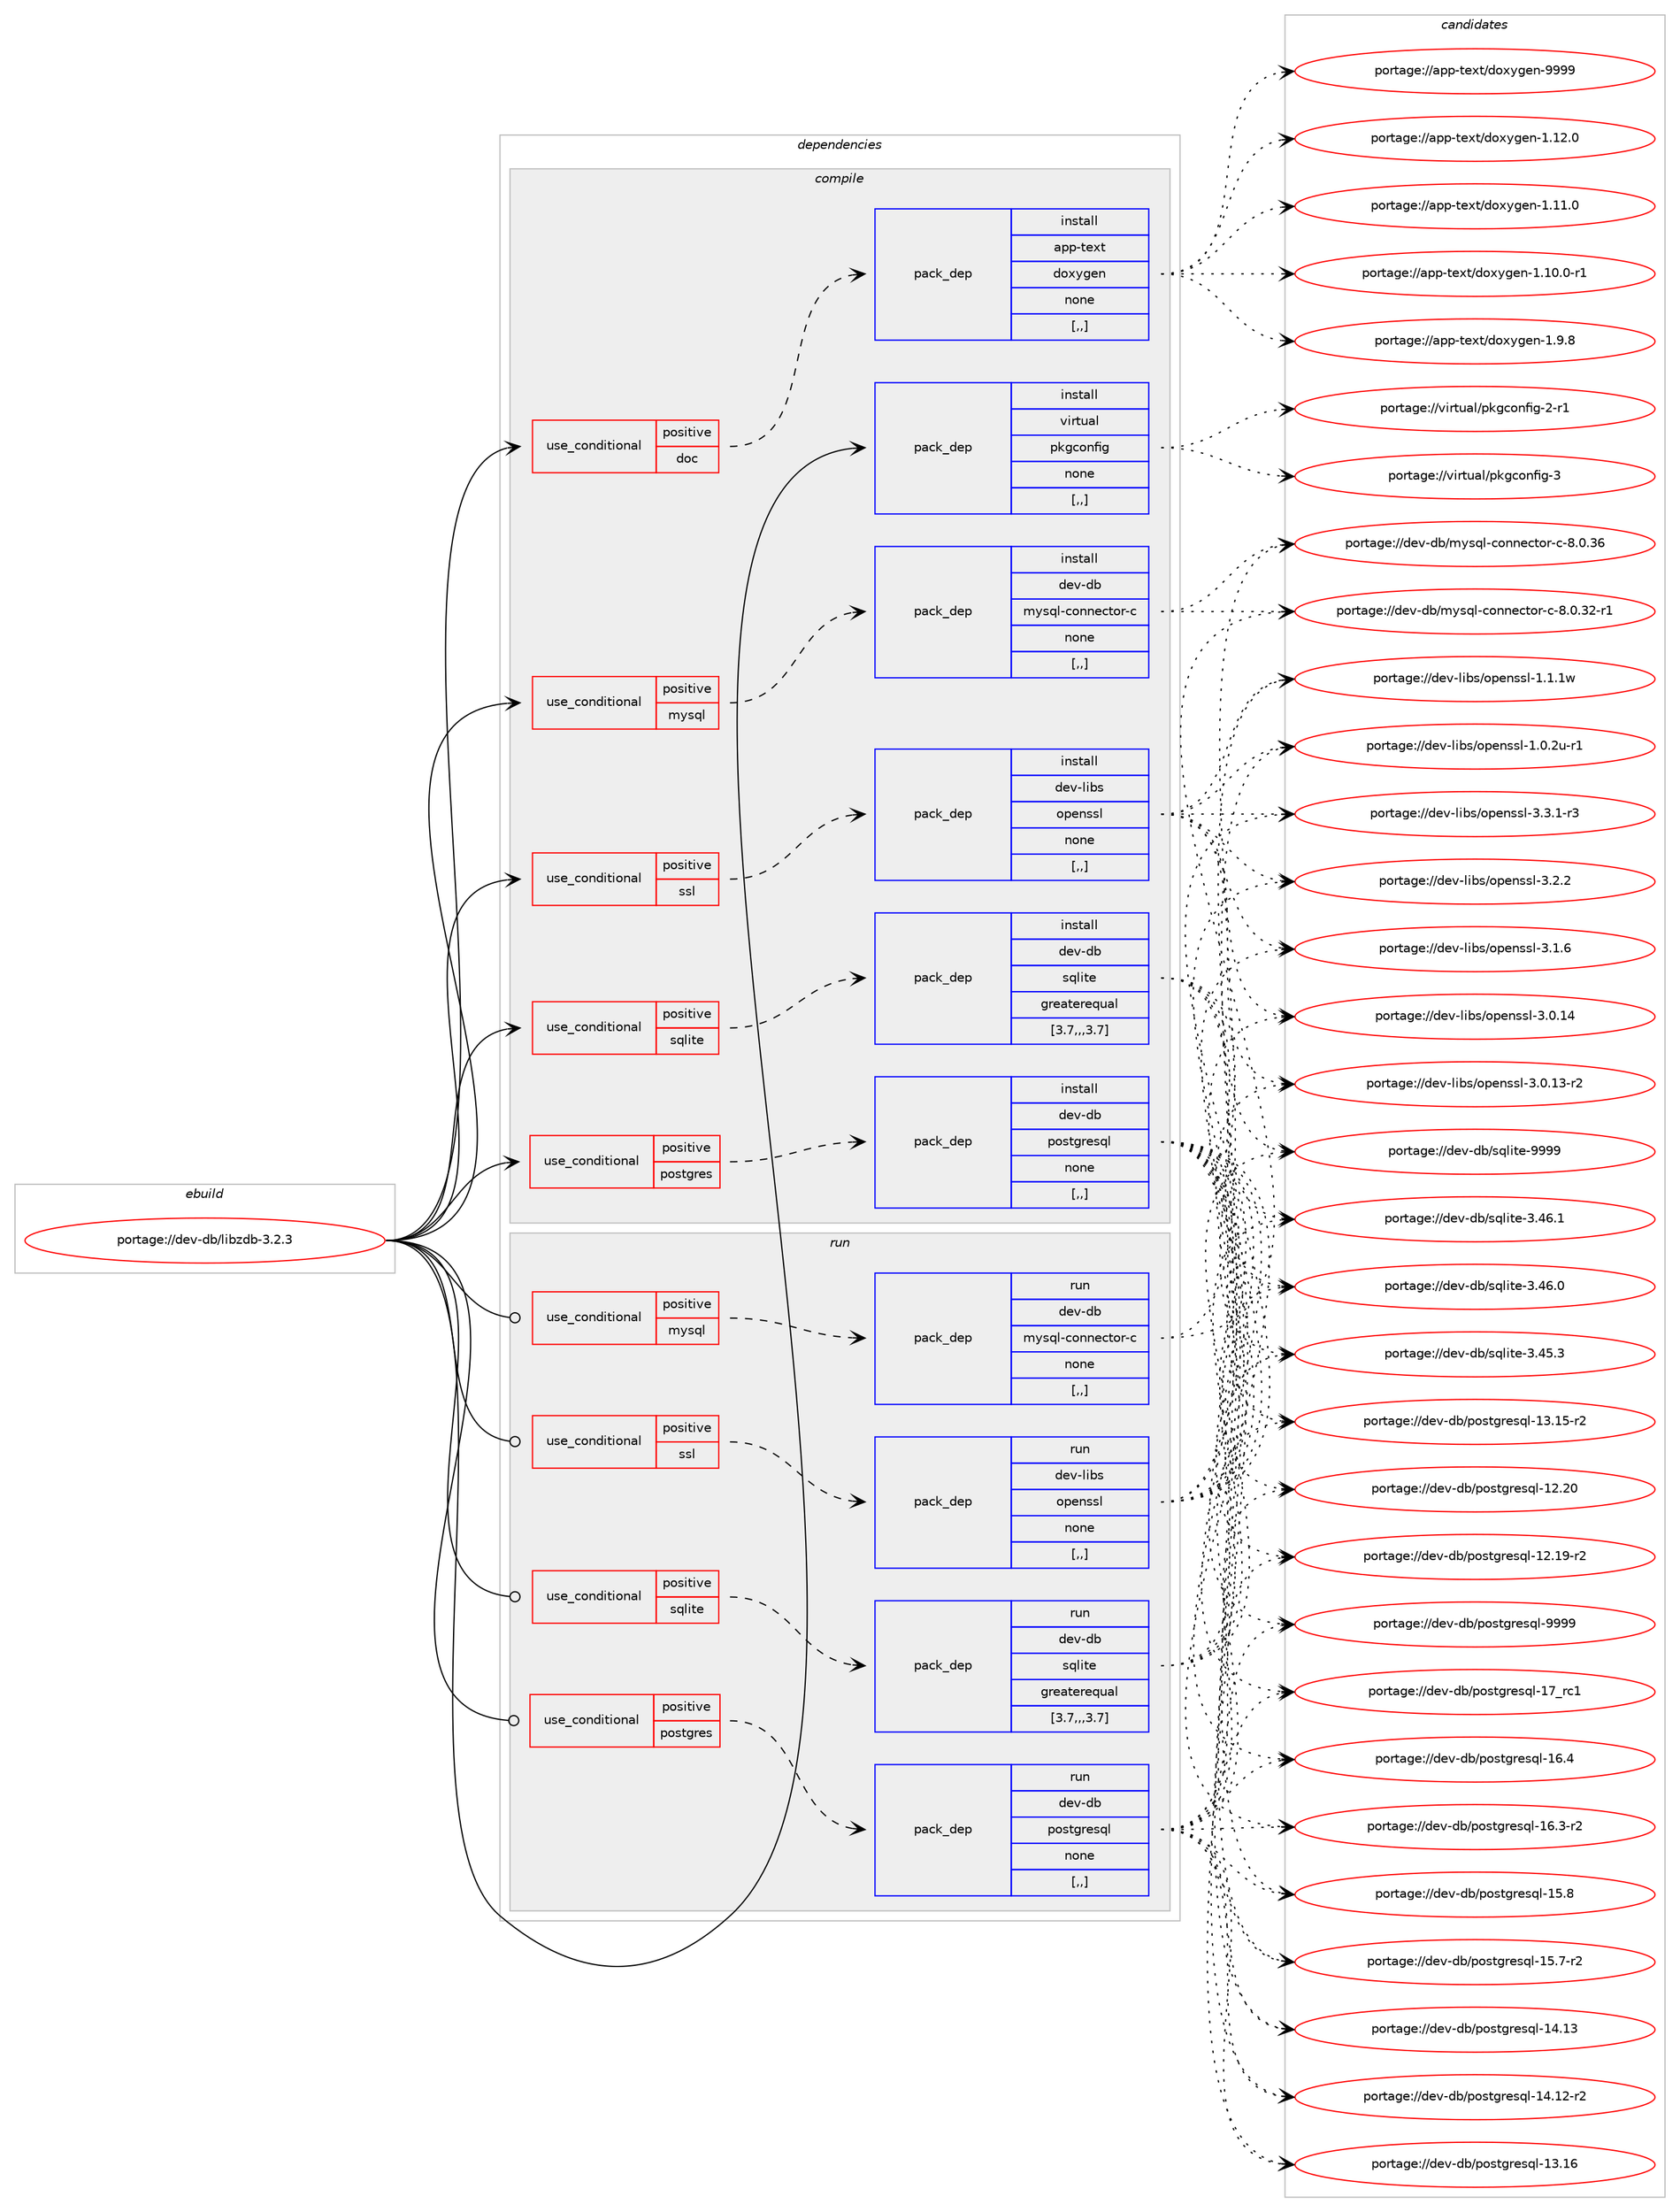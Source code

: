 digraph prolog {

# *************
# Graph options
# *************

newrank=true;
concentrate=true;
compound=true;
graph [rankdir=LR,fontname=Helvetica,fontsize=10,ranksep=1.5];#, ranksep=2.5, nodesep=0.2];
edge  [arrowhead=vee];
node  [fontname=Helvetica,fontsize=10];

# **********
# The ebuild
# **********

subgraph cluster_leftcol {
color=gray;
label=<<i>ebuild</i>>;
id [label="portage://dev-db/libzdb-3.2.3", color=red, width=4, href="../dev-db/libzdb-3.2.3.svg"];
}

# ****************
# The dependencies
# ****************

subgraph cluster_midcol {
color=gray;
label=<<i>dependencies</i>>;
subgraph cluster_compile {
fillcolor="#eeeeee";
style=filled;
label=<<i>compile</i>>;
subgraph cond147045 {
dependency559563 [label=<<TABLE BORDER="0" CELLBORDER="1" CELLSPACING="0" CELLPADDING="4"><TR><TD ROWSPAN="3" CELLPADDING="10">use_conditional</TD></TR><TR><TD>positive</TD></TR><TR><TD>doc</TD></TR></TABLE>>, shape=none, color=red];
subgraph pack407992 {
dependency559564 [label=<<TABLE BORDER="0" CELLBORDER="1" CELLSPACING="0" CELLPADDING="4" WIDTH="220"><TR><TD ROWSPAN="6" CELLPADDING="30">pack_dep</TD></TR><TR><TD WIDTH="110">install</TD></TR><TR><TD>app-text</TD></TR><TR><TD>doxygen</TD></TR><TR><TD>none</TD></TR><TR><TD>[,,]</TD></TR></TABLE>>, shape=none, color=blue];
}
dependency559563:e -> dependency559564:w [weight=20,style="dashed",arrowhead="vee"];
}
id:e -> dependency559563:w [weight=20,style="solid",arrowhead="vee"];
subgraph cond147046 {
dependency559565 [label=<<TABLE BORDER="0" CELLBORDER="1" CELLSPACING="0" CELLPADDING="4"><TR><TD ROWSPAN="3" CELLPADDING="10">use_conditional</TD></TR><TR><TD>positive</TD></TR><TR><TD>mysql</TD></TR></TABLE>>, shape=none, color=red];
subgraph pack407993 {
dependency559566 [label=<<TABLE BORDER="0" CELLBORDER="1" CELLSPACING="0" CELLPADDING="4" WIDTH="220"><TR><TD ROWSPAN="6" CELLPADDING="30">pack_dep</TD></TR><TR><TD WIDTH="110">install</TD></TR><TR><TD>dev-db</TD></TR><TR><TD>mysql-connector-c</TD></TR><TR><TD>none</TD></TR><TR><TD>[,,]</TD></TR></TABLE>>, shape=none, color=blue];
}
dependency559565:e -> dependency559566:w [weight=20,style="dashed",arrowhead="vee"];
}
id:e -> dependency559565:w [weight=20,style="solid",arrowhead="vee"];
subgraph cond147047 {
dependency559567 [label=<<TABLE BORDER="0" CELLBORDER="1" CELLSPACING="0" CELLPADDING="4"><TR><TD ROWSPAN="3" CELLPADDING="10">use_conditional</TD></TR><TR><TD>positive</TD></TR><TR><TD>postgres</TD></TR></TABLE>>, shape=none, color=red];
subgraph pack407994 {
dependency559568 [label=<<TABLE BORDER="0" CELLBORDER="1" CELLSPACING="0" CELLPADDING="4" WIDTH="220"><TR><TD ROWSPAN="6" CELLPADDING="30">pack_dep</TD></TR><TR><TD WIDTH="110">install</TD></TR><TR><TD>dev-db</TD></TR><TR><TD>postgresql</TD></TR><TR><TD>none</TD></TR><TR><TD>[,,]</TD></TR></TABLE>>, shape=none, color=blue];
}
dependency559567:e -> dependency559568:w [weight=20,style="dashed",arrowhead="vee"];
}
id:e -> dependency559567:w [weight=20,style="solid",arrowhead="vee"];
subgraph cond147048 {
dependency559569 [label=<<TABLE BORDER="0" CELLBORDER="1" CELLSPACING="0" CELLPADDING="4"><TR><TD ROWSPAN="3" CELLPADDING="10">use_conditional</TD></TR><TR><TD>positive</TD></TR><TR><TD>sqlite</TD></TR></TABLE>>, shape=none, color=red];
subgraph pack407995 {
dependency559570 [label=<<TABLE BORDER="0" CELLBORDER="1" CELLSPACING="0" CELLPADDING="4" WIDTH="220"><TR><TD ROWSPAN="6" CELLPADDING="30">pack_dep</TD></TR><TR><TD WIDTH="110">install</TD></TR><TR><TD>dev-db</TD></TR><TR><TD>sqlite</TD></TR><TR><TD>greaterequal</TD></TR><TR><TD>[3.7,,,3.7]</TD></TR></TABLE>>, shape=none, color=blue];
}
dependency559569:e -> dependency559570:w [weight=20,style="dashed",arrowhead="vee"];
}
id:e -> dependency559569:w [weight=20,style="solid",arrowhead="vee"];
subgraph cond147049 {
dependency559571 [label=<<TABLE BORDER="0" CELLBORDER="1" CELLSPACING="0" CELLPADDING="4"><TR><TD ROWSPAN="3" CELLPADDING="10">use_conditional</TD></TR><TR><TD>positive</TD></TR><TR><TD>ssl</TD></TR></TABLE>>, shape=none, color=red];
subgraph pack407996 {
dependency559572 [label=<<TABLE BORDER="0" CELLBORDER="1" CELLSPACING="0" CELLPADDING="4" WIDTH="220"><TR><TD ROWSPAN="6" CELLPADDING="30">pack_dep</TD></TR><TR><TD WIDTH="110">install</TD></TR><TR><TD>dev-libs</TD></TR><TR><TD>openssl</TD></TR><TR><TD>none</TD></TR><TR><TD>[,,]</TD></TR></TABLE>>, shape=none, color=blue];
}
dependency559571:e -> dependency559572:w [weight=20,style="dashed",arrowhead="vee"];
}
id:e -> dependency559571:w [weight=20,style="solid",arrowhead="vee"];
subgraph pack407997 {
dependency559573 [label=<<TABLE BORDER="0" CELLBORDER="1" CELLSPACING="0" CELLPADDING="4" WIDTH="220"><TR><TD ROWSPAN="6" CELLPADDING="30">pack_dep</TD></TR><TR><TD WIDTH="110">install</TD></TR><TR><TD>virtual</TD></TR><TR><TD>pkgconfig</TD></TR><TR><TD>none</TD></TR><TR><TD>[,,]</TD></TR></TABLE>>, shape=none, color=blue];
}
id:e -> dependency559573:w [weight=20,style="solid",arrowhead="vee"];
}
subgraph cluster_compileandrun {
fillcolor="#eeeeee";
style=filled;
label=<<i>compile and run</i>>;
}
subgraph cluster_run {
fillcolor="#eeeeee";
style=filled;
label=<<i>run</i>>;
subgraph cond147050 {
dependency559574 [label=<<TABLE BORDER="0" CELLBORDER="1" CELLSPACING="0" CELLPADDING="4"><TR><TD ROWSPAN="3" CELLPADDING="10">use_conditional</TD></TR><TR><TD>positive</TD></TR><TR><TD>mysql</TD></TR></TABLE>>, shape=none, color=red];
subgraph pack407998 {
dependency559575 [label=<<TABLE BORDER="0" CELLBORDER="1" CELLSPACING="0" CELLPADDING="4" WIDTH="220"><TR><TD ROWSPAN="6" CELLPADDING="30">pack_dep</TD></TR><TR><TD WIDTH="110">run</TD></TR><TR><TD>dev-db</TD></TR><TR><TD>mysql-connector-c</TD></TR><TR><TD>none</TD></TR><TR><TD>[,,]</TD></TR></TABLE>>, shape=none, color=blue];
}
dependency559574:e -> dependency559575:w [weight=20,style="dashed",arrowhead="vee"];
}
id:e -> dependency559574:w [weight=20,style="solid",arrowhead="odot"];
subgraph cond147051 {
dependency559576 [label=<<TABLE BORDER="0" CELLBORDER="1" CELLSPACING="0" CELLPADDING="4"><TR><TD ROWSPAN="3" CELLPADDING="10">use_conditional</TD></TR><TR><TD>positive</TD></TR><TR><TD>postgres</TD></TR></TABLE>>, shape=none, color=red];
subgraph pack407999 {
dependency559577 [label=<<TABLE BORDER="0" CELLBORDER="1" CELLSPACING="0" CELLPADDING="4" WIDTH="220"><TR><TD ROWSPAN="6" CELLPADDING="30">pack_dep</TD></TR><TR><TD WIDTH="110">run</TD></TR><TR><TD>dev-db</TD></TR><TR><TD>postgresql</TD></TR><TR><TD>none</TD></TR><TR><TD>[,,]</TD></TR></TABLE>>, shape=none, color=blue];
}
dependency559576:e -> dependency559577:w [weight=20,style="dashed",arrowhead="vee"];
}
id:e -> dependency559576:w [weight=20,style="solid",arrowhead="odot"];
subgraph cond147052 {
dependency559578 [label=<<TABLE BORDER="0" CELLBORDER="1" CELLSPACING="0" CELLPADDING="4"><TR><TD ROWSPAN="3" CELLPADDING="10">use_conditional</TD></TR><TR><TD>positive</TD></TR><TR><TD>sqlite</TD></TR></TABLE>>, shape=none, color=red];
subgraph pack408000 {
dependency559579 [label=<<TABLE BORDER="0" CELLBORDER="1" CELLSPACING="0" CELLPADDING="4" WIDTH="220"><TR><TD ROWSPAN="6" CELLPADDING="30">pack_dep</TD></TR><TR><TD WIDTH="110">run</TD></TR><TR><TD>dev-db</TD></TR><TR><TD>sqlite</TD></TR><TR><TD>greaterequal</TD></TR><TR><TD>[3.7,,,3.7]</TD></TR></TABLE>>, shape=none, color=blue];
}
dependency559578:e -> dependency559579:w [weight=20,style="dashed",arrowhead="vee"];
}
id:e -> dependency559578:w [weight=20,style="solid",arrowhead="odot"];
subgraph cond147053 {
dependency559580 [label=<<TABLE BORDER="0" CELLBORDER="1" CELLSPACING="0" CELLPADDING="4"><TR><TD ROWSPAN="3" CELLPADDING="10">use_conditional</TD></TR><TR><TD>positive</TD></TR><TR><TD>ssl</TD></TR></TABLE>>, shape=none, color=red];
subgraph pack408001 {
dependency559581 [label=<<TABLE BORDER="0" CELLBORDER="1" CELLSPACING="0" CELLPADDING="4" WIDTH="220"><TR><TD ROWSPAN="6" CELLPADDING="30">pack_dep</TD></TR><TR><TD WIDTH="110">run</TD></TR><TR><TD>dev-libs</TD></TR><TR><TD>openssl</TD></TR><TR><TD>none</TD></TR><TR><TD>[,,]</TD></TR></TABLE>>, shape=none, color=blue];
}
dependency559580:e -> dependency559581:w [weight=20,style="dashed",arrowhead="vee"];
}
id:e -> dependency559580:w [weight=20,style="solid",arrowhead="odot"];
}
}

# **************
# The candidates
# **************

subgraph cluster_choices {
rank=same;
color=gray;
label=<<i>candidates</i>>;

subgraph choice407992 {
color=black;
nodesep=1;
choice9711211245116101120116471001111201211031011104557575757 [label="portage://app-text/doxygen-9999", color=red, width=4,href="../app-text/doxygen-9999.svg"];
choice97112112451161011201164710011112012110310111045494649504648 [label="portage://app-text/doxygen-1.12.0", color=red, width=4,href="../app-text/doxygen-1.12.0.svg"];
choice97112112451161011201164710011112012110310111045494649494648 [label="portage://app-text/doxygen-1.11.0", color=red, width=4,href="../app-text/doxygen-1.11.0.svg"];
choice971121124511610112011647100111120121103101110454946494846484511449 [label="portage://app-text/doxygen-1.10.0-r1", color=red, width=4,href="../app-text/doxygen-1.10.0-r1.svg"];
choice971121124511610112011647100111120121103101110454946574656 [label="portage://app-text/doxygen-1.9.8", color=red, width=4,href="../app-text/doxygen-1.9.8.svg"];
dependency559564:e -> choice9711211245116101120116471001111201211031011104557575757:w [style=dotted,weight="100"];
dependency559564:e -> choice97112112451161011201164710011112012110310111045494649504648:w [style=dotted,weight="100"];
dependency559564:e -> choice97112112451161011201164710011112012110310111045494649494648:w [style=dotted,weight="100"];
dependency559564:e -> choice971121124511610112011647100111120121103101110454946494846484511449:w [style=dotted,weight="100"];
dependency559564:e -> choice971121124511610112011647100111120121103101110454946574656:w [style=dotted,weight="100"];
}
subgraph choice407993 {
color=black;
nodesep=1;
choice100101118451009847109121115113108459911111011010199116111114459945564648465154 [label="portage://dev-db/mysql-connector-c-8.0.36", color=red, width=4,href="../dev-db/mysql-connector-c-8.0.36.svg"];
choice1001011184510098471091211151131084599111110110101991161111144599455646484651504511449 [label="portage://dev-db/mysql-connector-c-8.0.32-r1", color=red, width=4,href="../dev-db/mysql-connector-c-8.0.32-r1.svg"];
dependency559566:e -> choice100101118451009847109121115113108459911111011010199116111114459945564648465154:w [style=dotted,weight="100"];
dependency559566:e -> choice1001011184510098471091211151131084599111110110101991161111144599455646484651504511449:w [style=dotted,weight="100"];
}
subgraph choice407994 {
color=black;
nodesep=1;
choice1001011184510098471121111151161031141011151131084557575757 [label="portage://dev-db/postgresql-9999", color=red, width=4,href="../dev-db/postgresql-9999.svg"];
choice100101118451009847112111115116103114101115113108454955951149949 [label="portage://dev-db/postgresql-17_rc1", color=red, width=4,href="../dev-db/postgresql-17_rc1.svg"];
choice1001011184510098471121111151161031141011151131084549544652 [label="portage://dev-db/postgresql-16.4", color=red, width=4,href="../dev-db/postgresql-16.4.svg"];
choice10010111845100984711211111511610311410111511310845495446514511450 [label="portage://dev-db/postgresql-16.3-r2", color=red, width=4,href="../dev-db/postgresql-16.3-r2.svg"];
choice1001011184510098471121111151161031141011151131084549534656 [label="portage://dev-db/postgresql-15.8", color=red, width=4,href="../dev-db/postgresql-15.8.svg"];
choice10010111845100984711211111511610311410111511310845495346554511450 [label="portage://dev-db/postgresql-15.7-r2", color=red, width=4,href="../dev-db/postgresql-15.7-r2.svg"];
choice100101118451009847112111115116103114101115113108454952464951 [label="portage://dev-db/postgresql-14.13", color=red, width=4,href="../dev-db/postgresql-14.13.svg"];
choice1001011184510098471121111151161031141011151131084549524649504511450 [label="portage://dev-db/postgresql-14.12-r2", color=red, width=4,href="../dev-db/postgresql-14.12-r2.svg"];
choice100101118451009847112111115116103114101115113108454951464954 [label="portage://dev-db/postgresql-13.16", color=red, width=4,href="../dev-db/postgresql-13.16.svg"];
choice1001011184510098471121111151161031141011151131084549514649534511450 [label="portage://dev-db/postgresql-13.15-r2", color=red, width=4,href="../dev-db/postgresql-13.15-r2.svg"];
choice100101118451009847112111115116103114101115113108454950465048 [label="portage://dev-db/postgresql-12.20", color=red, width=4,href="../dev-db/postgresql-12.20.svg"];
choice1001011184510098471121111151161031141011151131084549504649574511450 [label="portage://dev-db/postgresql-12.19-r2", color=red, width=4,href="../dev-db/postgresql-12.19-r2.svg"];
dependency559568:e -> choice1001011184510098471121111151161031141011151131084557575757:w [style=dotted,weight="100"];
dependency559568:e -> choice100101118451009847112111115116103114101115113108454955951149949:w [style=dotted,weight="100"];
dependency559568:e -> choice1001011184510098471121111151161031141011151131084549544652:w [style=dotted,weight="100"];
dependency559568:e -> choice10010111845100984711211111511610311410111511310845495446514511450:w [style=dotted,weight="100"];
dependency559568:e -> choice1001011184510098471121111151161031141011151131084549534656:w [style=dotted,weight="100"];
dependency559568:e -> choice10010111845100984711211111511610311410111511310845495346554511450:w [style=dotted,weight="100"];
dependency559568:e -> choice100101118451009847112111115116103114101115113108454952464951:w [style=dotted,weight="100"];
dependency559568:e -> choice1001011184510098471121111151161031141011151131084549524649504511450:w [style=dotted,weight="100"];
dependency559568:e -> choice100101118451009847112111115116103114101115113108454951464954:w [style=dotted,weight="100"];
dependency559568:e -> choice1001011184510098471121111151161031141011151131084549514649534511450:w [style=dotted,weight="100"];
dependency559568:e -> choice100101118451009847112111115116103114101115113108454950465048:w [style=dotted,weight="100"];
dependency559568:e -> choice1001011184510098471121111151161031141011151131084549504649574511450:w [style=dotted,weight="100"];
}
subgraph choice407995 {
color=black;
nodesep=1;
choice1001011184510098471151131081051161014557575757 [label="portage://dev-db/sqlite-9999", color=red, width=4,href="../dev-db/sqlite-9999.svg"];
choice10010111845100984711511310810511610145514652544649 [label="portage://dev-db/sqlite-3.46.1", color=red, width=4,href="../dev-db/sqlite-3.46.1.svg"];
choice10010111845100984711511310810511610145514652544648 [label="portage://dev-db/sqlite-3.46.0", color=red, width=4,href="../dev-db/sqlite-3.46.0.svg"];
choice10010111845100984711511310810511610145514652534651 [label="portage://dev-db/sqlite-3.45.3", color=red, width=4,href="../dev-db/sqlite-3.45.3.svg"];
dependency559570:e -> choice1001011184510098471151131081051161014557575757:w [style=dotted,weight="100"];
dependency559570:e -> choice10010111845100984711511310810511610145514652544649:w [style=dotted,weight="100"];
dependency559570:e -> choice10010111845100984711511310810511610145514652544648:w [style=dotted,weight="100"];
dependency559570:e -> choice10010111845100984711511310810511610145514652534651:w [style=dotted,weight="100"];
}
subgraph choice407996 {
color=black;
nodesep=1;
choice1001011184510810598115471111121011101151151084551465146494511451 [label="portage://dev-libs/openssl-3.3.1-r3", color=red, width=4,href="../dev-libs/openssl-3.3.1-r3.svg"];
choice100101118451081059811547111112101110115115108455146504650 [label="portage://dev-libs/openssl-3.2.2", color=red, width=4,href="../dev-libs/openssl-3.2.2.svg"];
choice100101118451081059811547111112101110115115108455146494654 [label="portage://dev-libs/openssl-3.1.6", color=red, width=4,href="../dev-libs/openssl-3.1.6.svg"];
choice10010111845108105981154711111210111011511510845514648464952 [label="portage://dev-libs/openssl-3.0.14", color=red, width=4,href="../dev-libs/openssl-3.0.14.svg"];
choice100101118451081059811547111112101110115115108455146484649514511450 [label="portage://dev-libs/openssl-3.0.13-r2", color=red, width=4,href="../dev-libs/openssl-3.0.13-r2.svg"];
choice100101118451081059811547111112101110115115108454946494649119 [label="portage://dev-libs/openssl-1.1.1w", color=red, width=4,href="../dev-libs/openssl-1.1.1w.svg"];
choice1001011184510810598115471111121011101151151084549464846501174511449 [label="portage://dev-libs/openssl-1.0.2u-r1", color=red, width=4,href="../dev-libs/openssl-1.0.2u-r1.svg"];
dependency559572:e -> choice1001011184510810598115471111121011101151151084551465146494511451:w [style=dotted,weight="100"];
dependency559572:e -> choice100101118451081059811547111112101110115115108455146504650:w [style=dotted,weight="100"];
dependency559572:e -> choice100101118451081059811547111112101110115115108455146494654:w [style=dotted,weight="100"];
dependency559572:e -> choice10010111845108105981154711111210111011511510845514648464952:w [style=dotted,weight="100"];
dependency559572:e -> choice100101118451081059811547111112101110115115108455146484649514511450:w [style=dotted,weight="100"];
dependency559572:e -> choice100101118451081059811547111112101110115115108454946494649119:w [style=dotted,weight="100"];
dependency559572:e -> choice1001011184510810598115471111121011101151151084549464846501174511449:w [style=dotted,weight="100"];
}
subgraph choice407997 {
color=black;
nodesep=1;
choice1181051141161179710847112107103991111101021051034551 [label="portage://virtual/pkgconfig-3", color=red, width=4,href="../virtual/pkgconfig-3.svg"];
choice11810511411611797108471121071039911111010210510345504511449 [label="portage://virtual/pkgconfig-2-r1", color=red, width=4,href="../virtual/pkgconfig-2-r1.svg"];
dependency559573:e -> choice1181051141161179710847112107103991111101021051034551:w [style=dotted,weight="100"];
dependency559573:e -> choice11810511411611797108471121071039911111010210510345504511449:w [style=dotted,weight="100"];
}
subgraph choice407998 {
color=black;
nodesep=1;
choice100101118451009847109121115113108459911111011010199116111114459945564648465154 [label="portage://dev-db/mysql-connector-c-8.0.36", color=red, width=4,href="../dev-db/mysql-connector-c-8.0.36.svg"];
choice1001011184510098471091211151131084599111110110101991161111144599455646484651504511449 [label="portage://dev-db/mysql-connector-c-8.0.32-r1", color=red, width=4,href="../dev-db/mysql-connector-c-8.0.32-r1.svg"];
dependency559575:e -> choice100101118451009847109121115113108459911111011010199116111114459945564648465154:w [style=dotted,weight="100"];
dependency559575:e -> choice1001011184510098471091211151131084599111110110101991161111144599455646484651504511449:w [style=dotted,weight="100"];
}
subgraph choice407999 {
color=black;
nodesep=1;
choice1001011184510098471121111151161031141011151131084557575757 [label="portage://dev-db/postgresql-9999", color=red, width=4,href="../dev-db/postgresql-9999.svg"];
choice100101118451009847112111115116103114101115113108454955951149949 [label="portage://dev-db/postgresql-17_rc1", color=red, width=4,href="../dev-db/postgresql-17_rc1.svg"];
choice1001011184510098471121111151161031141011151131084549544652 [label="portage://dev-db/postgresql-16.4", color=red, width=4,href="../dev-db/postgresql-16.4.svg"];
choice10010111845100984711211111511610311410111511310845495446514511450 [label="portage://dev-db/postgresql-16.3-r2", color=red, width=4,href="../dev-db/postgresql-16.3-r2.svg"];
choice1001011184510098471121111151161031141011151131084549534656 [label="portage://dev-db/postgresql-15.8", color=red, width=4,href="../dev-db/postgresql-15.8.svg"];
choice10010111845100984711211111511610311410111511310845495346554511450 [label="portage://dev-db/postgresql-15.7-r2", color=red, width=4,href="../dev-db/postgresql-15.7-r2.svg"];
choice100101118451009847112111115116103114101115113108454952464951 [label="portage://dev-db/postgresql-14.13", color=red, width=4,href="../dev-db/postgresql-14.13.svg"];
choice1001011184510098471121111151161031141011151131084549524649504511450 [label="portage://dev-db/postgresql-14.12-r2", color=red, width=4,href="../dev-db/postgresql-14.12-r2.svg"];
choice100101118451009847112111115116103114101115113108454951464954 [label="portage://dev-db/postgresql-13.16", color=red, width=4,href="../dev-db/postgresql-13.16.svg"];
choice1001011184510098471121111151161031141011151131084549514649534511450 [label="portage://dev-db/postgresql-13.15-r2", color=red, width=4,href="../dev-db/postgresql-13.15-r2.svg"];
choice100101118451009847112111115116103114101115113108454950465048 [label="portage://dev-db/postgresql-12.20", color=red, width=4,href="../dev-db/postgresql-12.20.svg"];
choice1001011184510098471121111151161031141011151131084549504649574511450 [label="portage://dev-db/postgresql-12.19-r2", color=red, width=4,href="../dev-db/postgresql-12.19-r2.svg"];
dependency559577:e -> choice1001011184510098471121111151161031141011151131084557575757:w [style=dotted,weight="100"];
dependency559577:e -> choice100101118451009847112111115116103114101115113108454955951149949:w [style=dotted,weight="100"];
dependency559577:e -> choice1001011184510098471121111151161031141011151131084549544652:w [style=dotted,weight="100"];
dependency559577:e -> choice10010111845100984711211111511610311410111511310845495446514511450:w [style=dotted,weight="100"];
dependency559577:e -> choice1001011184510098471121111151161031141011151131084549534656:w [style=dotted,weight="100"];
dependency559577:e -> choice10010111845100984711211111511610311410111511310845495346554511450:w [style=dotted,weight="100"];
dependency559577:e -> choice100101118451009847112111115116103114101115113108454952464951:w [style=dotted,weight="100"];
dependency559577:e -> choice1001011184510098471121111151161031141011151131084549524649504511450:w [style=dotted,weight="100"];
dependency559577:e -> choice100101118451009847112111115116103114101115113108454951464954:w [style=dotted,weight="100"];
dependency559577:e -> choice1001011184510098471121111151161031141011151131084549514649534511450:w [style=dotted,weight="100"];
dependency559577:e -> choice100101118451009847112111115116103114101115113108454950465048:w [style=dotted,weight="100"];
dependency559577:e -> choice1001011184510098471121111151161031141011151131084549504649574511450:w [style=dotted,weight="100"];
}
subgraph choice408000 {
color=black;
nodesep=1;
choice1001011184510098471151131081051161014557575757 [label="portage://dev-db/sqlite-9999", color=red, width=4,href="../dev-db/sqlite-9999.svg"];
choice10010111845100984711511310810511610145514652544649 [label="portage://dev-db/sqlite-3.46.1", color=red, width=4,href="../dev-db/sqlite-3.46.1.svg"];
choice10010111845100984711511310810511610145514652544648 [label="portage://dev-db/sqlite-3.46.0", color=red, width=4,href="../dev-db/sqlite-3.46.0.svg"];
choice10010111845100984711511310810511610145514652534651 [label="portage://dev-db/sqlite-3.45.3", color=red, width=4,href="../dev-db/sqlite-3.45.3.svg"];
dependency559579:e -> choice1001011184510098471151131081051161014557575757:w [style=dotted,weight="100"];
dependency559579:e -> choice10010111845100984711511310810511610145514652544649:w [style=dotted,weight="100"];
dependency559579:e -> choice10010111845100984711511310810511610145514652544648:w [style=dotted,weight="100"];
dependency559579:e -> choice10010111845100984711511310810511610145514652534651:w [style=dotted,weight="100"];
}
subgraph choice408001 {
color=black;
nodesep=1;
choice1001011184510810598115471111121011101151151084551465146494511451 [label="portage://dev-libs/openssl-3.3.1-r3", color=red, width=4,href="../dev-libs/openssl-3.3.1-r3.svg"];
choice100101118451081059811547111112101110115115108455146504650 [label="portage://dev-libs/openssl-3.2.2", color=red, width=4,href="../dev-libs/openssl-3.2.2.svg"];
choice100101118451081059811547111112101110115115108455146494654 [label="portage://dev-libs/openssl-3.1.6", color=red, width=4,href="../dev-libs/openssl-3.1.6.svg"];
choice10010111845108105981154711111210111011511510845514648464952 [label="portage://dev-libs/openssl-3.0.14", color=red, width=4,href="../dev-libs/openssl-3.0.14.svg"];
choice100101118451081059811547111112101110115115108455146484649514511450 [label="portage://dev-libs/openssl-3.0.13-r2", color=red, width=4,href="../dev-libs/openssl-3.0.13-r2.svg"];
choice100101118451081059811547111112101110115115108454946494649119 [label="portage://dev-libs/openssl-1.1.1w", color=red, width=4,href="../dev-libs/openssl-1.1.1w.svg"];
choice1001011184510810598115471111121011101151151084549464846501174511449 [label="portage://dev-libs/openssl-1.0.2u-r1", color=red, width=4,href="../dev-libs/openssl-1.0.2u-r1.svg"];
dependency559581:e -> choice1001011184510810598115471111121011101151151084551465146494511451:w [style=dotted,weight="100"];
dependency559581:e -> choice100101118451081059811547111112101110115115108455146504650:w [style=dotted,weight="100"];
dependency559581:e -> choice100101118451081059811547111112101110115115108455146494654:w [style=dotted,weight="100"];
dependency559581:e -> choice10010111845108105981154711111210111011511510845514648464952:w [style=dotted,weight="100"];
dependency559581:e -> choice100101118451081059811547111112101110115115108455146484649514511450:w [style=dotted,weight="100"];
dependency559581:e -> choice100101118451081059811547111112101110115115108454946494649119:w [style=dotted,weight="100"];
dependency559581:e -> choice1001011184510810598115471111121011101151151084549464846501174511449:w [style=dotted,weight="100"];
}
}

}
